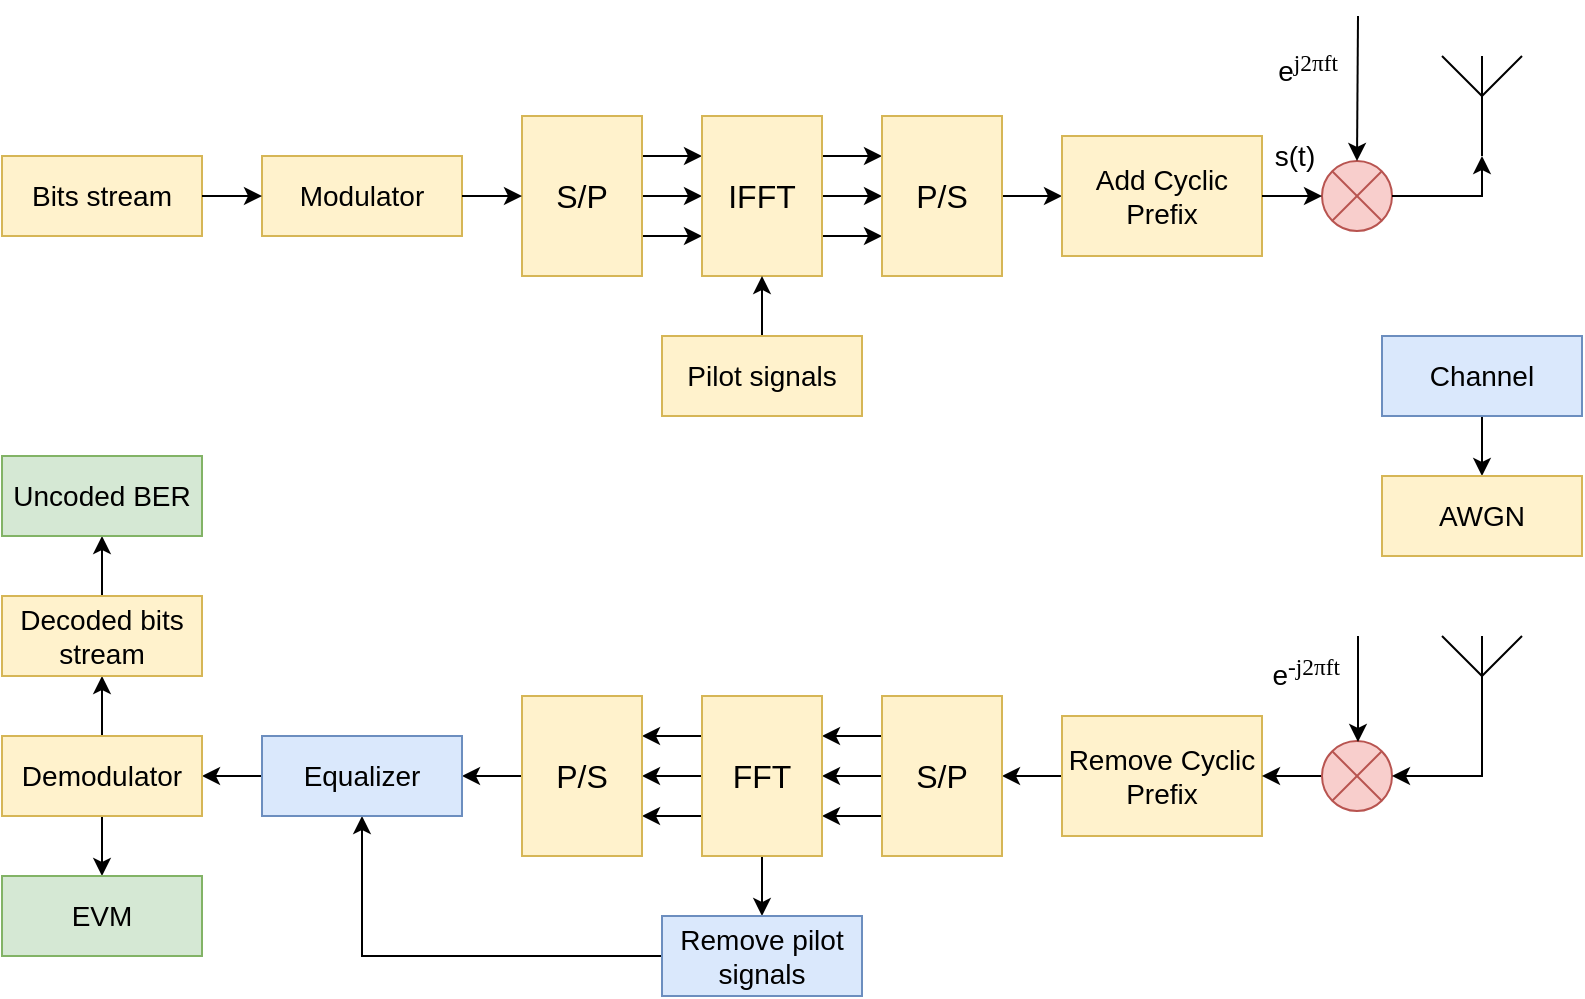 <mxfile version="24.2.1" type="device">
  <diagram name="Страница — 1" id="Q2HFuk-CNmRQg0nZWxVH">
    <mxGraphModel dx="1050" dy="565" grid="1" gridSize="10" guides="1" tooltips="1" connect="1" arrows="1" fold="1" page="1" pageScale="1" pageWidth="827" pageHeight="1169" math="0" shadow="0">
      <root>
        <mxCell id="0" />
        <mxCell id="1" parent="0" />
        <mxCell id="ArrmUuo4qOU89jzBVSeP-1" value="&lt;font style=&quot;font-size: 14px;&quot; face=&quot;Helvetica&quot;&gt;Bits stream&lt;/font&gt;" style="rounded=0;whiteSpace=wrap;html=1;fillColor=#fff2cc;strokeColor=#d6b656;" parent="1" vertex="1">
          <mxGeometry x="20" y="80" width="100" height="40" as="geometry" />
        </mxCell>
        <mxCell id="ArrmUuo4qOU89jzBVSeP-2" value="&lt;font style=&quot;font-size: 14px;&quot; face=&quot;Helvetica&quot;&gt;Modulator&lt;/font&gt;" style="rounded=0;whiteSpace=wrap;html=1;fillColor=#fff2cc;strokeColor=#d6b656;" parent="1" vertex="1">
          <mxGeometry x="150" y="80" width="100" height="40" as="geometry" />
        </mxCell>
        <mxCell id="ArrmUuo4qOU89jzBVSeP-15" style="edgeStyle=orthogonalEdgeStyle;rounded=0;orthogonalLoop=1;jettySize=auto;html=1;exitX=0.75;exitY=0;exitDx=0;exitDy=0;entryX=0.75;entryY=1;entryDx=0;entryDy=0;" parent="1" source="ArrmUuo4qOU89jzBVSeP-3" target="ArrmUuo4qOU89jzBVSeP-4" edge="1">
          <mxGeometry relative="1" as="geometry" />
        </mxCell>
        <mxCell id="ArrmUuo4qOU89jzBVSeP-19" style="edgeStyle=orthogonalEdgeStyle;rounded=0;orthogonalLoop=1;jettySize=auto;html=1;exitX=0.5;exitY=0;exitDx=0;exitDy=0;entryX=0.5;entryY=1;entryDx=0;entryDy=0;" parent="1" source="ArrmUuo4qOU89jzBVSeP-3" target="ArrmUuo4qOU89jzBVSeP-4" edge="1">
          <mxGeometry relative="1" as="geometry" />
        </mxCell>
        <mxCell id="ArrmUuo4qOU89jzBVSeP-20" style="edgeStyle=orthogonalEdgeStyle;rounded=0;orthogonalLoop=1;jettySize=auto;html=1;exitX=0.25;exitY=0;exitDx=0;exitDy=0;entryX=0.25;entryY=1;entryDx=0;entryDy=0;" parent="1" source="ArrmUuo4qOU89jzBVSeP-3" target="ArrmUuo4qOU89jzBVSeP-4" edge="1">
          <mxGeometry relative="1" as="geometry" />
        </mxCell>
        <mxCell id="ArrmUuo4qOU89jzBVSeP-3" value="&lt;font size=&quot;3&quot;&gt;S/P&lt;/font&gt;" style="rounded=0;whiteSpace=wrap;html=1;direction=south;fillColor=#fff2cc;strokeColor=#d6b656;" parent="1" vertex="1">
          <mxGeometry x="280" y="60" width="60" height="80" as="geometry" />
        </mxCell>
        <mxCell id="ArrmUuo4qOU89jzBVSeP-22" style="edgeStyle=orthogonalEdgeStyle;rounded=0;orthogonalLoop=1;jettySize=auto;html=1;exitX=0.75;exitY=0;exitDx=0;exitDy=0;entryX=0.75;entryY=1;entryDx=0;entryDy=0;" parent="1" source="ArrmUuo4qOU89jzBVSeP-4" target="ArrmUuo4qOU89jzBVSeP-5" edge="1">
          <mxGeometry relative="1" as="geometry" />
        </mxCell>
        <mxCell id="ArrmUuo4qOU89jzBVSeP-23" style="edgeStyle=orthogonalEdgeStyle;rounded=0;orthogonalLoop=1;jettySize=auto;html=1;exitX=0.5;exitY=0;exitDx=0;exitDy=0;entryX=0.5;entryY=1;entryDx=0;entryDy=0;" parent="1" source="ArrmUuo4qOU89jzBVSeP-4" target="ArrmUuo4qOU89jzBVSeP-5" edge="1">
          <mxGeometry relative="1" as="geometry" />
        </mxCell>
        <mxCell id="ArrmUuo4qOU89jzBVSeP-24" style="edgeStyle=orthogonalEdgeStyle;rounded=0;orthogonalLoop=1;jettySize=auto;html=1;exitX=0.25;exitY=0;exitDx=0;exitDy=0;entryX=0.25;entryY=1;entryDx=0;entryDy=0;" parent="1" source="ArrmUuo4qOU89jzBVSeP-4" target="ArrmUuo4qOU89jzBVSeP-5" edge="1">
          <mxGeometry relative="1" as="geometry" />
        </mxCell>
        <mxCell id="ArrmUuo4qOU89jzBVSeP-4" value="&lt;font size=&quot;3&quot;&gt;IFFT&lt;/font&gt;" style="rounded=0;whiteSpace=wrap;html=1;direction=south;fillColor=#fff2cc;strokeColor=#d6b656;" parent="1" vertex="1">
          <mxGeometry x="370" y="60" width="60" height="80" as="geometry" />
        </mxCell>
        <mxCell id="ArrmUuo4qOU89jzBVSeP-25" style="edgeStyle=orthogonalEdgeStyle;rounded=0;orthogonalLoop=1;jettySize=auto;html=1;exitX=0.5;exitY=0;exitDx=0;exitDy=0;entryX=0;entryY=0.5;entryDx=0;entryDy=0;" parent="1" source="ArrmUuo4qOU89jzBVSeP-5" target="ArrmUuo4qOU89jzBVSeP-7" edge="1">
          <mxGeometry relative="1" as="geometry" />
        </mxCell>
        <mxCell id="ArrmUuo4qOU89jzBVSeP-5" value="&lt;font size=&quot;3&quot;&gt;P/S&lt;/font&gt;" style="rounded=0;whiteSpace=wrap;html=1;direction=south;fillColor=#fff2cc;strokeColor=#d6b656;" parent="1" vertex="1">
          <mxGeometry x="460" y="60" width="60" height="80" as="geometry" />
        </mxCell>
        <mxCell id="ArrmUuo4qOU89jzBVSeP-21" style="edgeStyle=orthogonalEdgeStyle;rounded=0;orthogonalLoop=1;jettySize=auto;html=1;exitX=0.5;exitY=0;exitDx=0;exitDy=0;entryX=1;entryY=0.5;entryDx=0;entryDy=0;" parent="1" source="ArrmUuo4qOU89jzBVSeP-6" target="ArrmUuo4qOU89jzBVSeP-4" edge="1">
          <mxGeometry relative="1" as="geometry" />
        </mxCell>
        <mxCell id="ArrmUuo4qOU89jzBVSeP-6" value="&lt;font style=&quot;font-size: 14px;&quot; face=&quot;Helvetica&quot;&gt;Pilot signals&lt;/font&gt;" style="rounded=0;whiteSpace=wrap;html=1;fillColor=#fff2cc;strokeColor=#d6b656;" parent="1" vertex="1">
          <mxGeometry x="350" y="170" width="100" height="40" as="geometry" />
        </mxCell>
        <mxCell id="ArrmUuo4qOU89jzBVSeP-7" value="&lt;font style=&quot;font-size: 14px;&quot; face=&quot;Helvetica&quot;&gt;Add Cyclic Prefix&lt;/font&gt;" style="rounded=0;whiteSpace=wrap;html=1;fillColor=#fff2cc;strokeColor=#d6b656;" parent="1" vertex="1">
          <mxGeometry x="550" y="70" width="100" height="60" as="geometry" />
        </mxCell>
        <mxCell id="ArrmUuo4qOU89jzBVSeP-10" value="" style="endArrow=classic;html=1;rounded=0;exitX=1;exitY=0.5;exitDx=0;exitDy=0;entryX=0;entryY=0.5;entryDx=0;entryDy=0;" parent="1" source="ArrmUuo4qOU89jzBVSeP-1" target="ArrmUuo4qOU89jzBVSeP-2" edge="1">
          <mxGeometry width="50" height="50" relative="1" as="geometry">
            <mxPoint x="460" y="220" as="sourcePoint" />
            <mxPoint x="510" y="170" as="targetPoint" />
          </mxGeometry>
        </mxCell>
        <mxCell id="ArrmUuo4qOU89jzBVSeP-11" value="" style="endArrow=classic;html=1;rounded=0;exitX=1;exitY=0.5;exitDx=0;exitDy=0;entryX=0.5;entryY=1;entryDx=0;entryDy=0;" parent="1" source="ArrmUuo4qOU89jzBVSeP-2" target="ArrmUuo4qOU89jzBVSeP-3" edge="1">
          <mxGeometry width="50" height="50" relative="1" as="geometry">
            <mxPoint x="130" y="110" as="sourcePoint" />
            <mxPoint x="160" y="110" as="targetPoint" />
          </mxGeometry>
        </mxCell>
        <mxCell id="ArrmUuo4qOU89jzBVSeP-32" value="" style="verticalLabelPosition=bottom;verticalAlign=top;html=1;shape=mxgraph.flowchart.or;fillColor=#f8cecc;strokeColor=#b85450;" parent="1" vertex="1">
          <mxGeometry x="680" y="82.5" width="35" height="35" as="geometry" />
        </mxCell>
        <mxCell id="ArrmUuo4qOU89jzBVSeP-33" style="edgeStyle=orthogonalEdgeStyle;rounded=0;orthogonalLoop=1;jettySize=auto;html=1;entryX=0;entryY=0.5;entryDx=0;entryDy=0;entryPerimeter=0;" parent="1" source="ArrmUuo4qOU89jzBVSeP-7" target="ArrmUuo4qOU89jzBVSeP-32" edge="1">
          <mxGeometry relative="1" as="geometry" />
        </mxCell>
        <mxCell id="ArrmUuo4qOU89jzBVSeP-34" value="s(t)" style="edgeLabel;html=1;align=center;verticalAlign=bottom;resizable=0;points=[];labelPosition=center;verticalLabelPosition=top;textDirection=ltr;fontSize=14;" parent="ArrmUuo4qOU89jzBVSeP-33" vertex="1" connectable="0">
          <mxGeometry x="0.44" y="-2" relative="1" as="geometry">
            <mxPoint y="-12" as="offset" />
          </mxGeometry>
        </mxCell>
        <mxCell id="ArrmUuo4qOU89jzBVSeP-35" value="" style="endArrow=classic;html=1;rounded=0;entryX=0.5;entryY=0;entryDx=0;entryDy=0;entryPerimeter=0;" parent="1" target="ArrmUuo4qOU89jzBVSeP-32" edge="1">
          <mxGeometry width="50" height="50" relative="1" as="geometry">
            <mxPoint x="698" y="10" as="sourcePoint" />
            <mxPoint x="697" as="targetPoint" />
          </mxGeometry>
        </mxCell>
        <mxCell id="ArrmUuo4qOU89jzBVSeP-36" value="e&lt;span style=&quot;font-family: &amp;quot;Cambria Math&amp;quot;; text-align: center; text-indent: 0in;&quot;&gt;&lt;sup&gt;j2πft&lt;/sup&gt;&lt;/span&gt;" style="edgeLabel;html=1;align=right;verticalAlign=middle;resizable=0;points=[];labelPosition=left;verticalLabelPosition=middle;fontSize=14;" parent="ArrmUuo4qOU89jzBVSeP-35" vertex="1" connectable="0">
          <mxGeometry x="-0.191" relative="1" as="geometry">
            <mxPoint x="-9" y="-3" as="offset" />
          </mxGeometry>
        </mxCell>
        <mxCell id="ArrmUuo4qOU89jzBVSeP-37" value="" style="verticalLabelPosition=bottom;shadow=0;dashed=0;align=center;html=1;verticalAlign=top;shape=mxgraph.electrical.radio.aerial_-_antenna_1;" parent="1" vertex="1">
          <mxGeometry x="740" y="30" width="40" height="50" as="geometry" />
        </mxCell>
        <mxCell id="ArrmUuo4qOU89jzBVSeP-38" style="edgeStyle=orthogonalEdgeStyle;rounded=0;orthogonalLoop=1;jettySize=auto;html=1;exitX=1;exitY=0.5;exitDx=0;exitDy=0;exitPerimeter=0;entryX=0.5;entryY=1;entryDx=0;entryDy=0;entryPerimeter=0;" parent="1" source="ArrmUuo4qOU89jzBVSeP-32" target="ArrmUuo4qOU89jzBVSeP-37" edge="1">
          <mxGeometry relative="1" as="geometry" />
        </mxCell>
        <mxCell id="ArrmUuo4qOU89jzBVSeP-45" style="edgeStyle=orthogonalEdgeStyle;rounded=0;orthogonalLoop=1;jettySize=auto;html=1;exitX=0.5;exitY=1;exitDx=0;exitDy=0;entryX=0.5;entryY=0;entryDx=0;entryDy=0;" parent="1" source="ArrmUuo4qOU89jzBVSeP-41" target="ArrmUuo4qOU89jzBVSeP-44" edge="1">
          <mxGeometry relative="1" as="geometry" />
        </mxCell>
        <mxCell id="ArrmUuo4qOU89jzBVSeP-41" value="&lt;font style=&quot;font-size: 14px;&quot; face=&quot;Helvetica&quot;&gt;Channel&lt;/font&gt;" style="rounded=0;whiteSpace=wrap;html=1;fillColor=#dae8fc;strokeColor=#6c8ebf;" parent="1" vertex="1">
          <mxGeometry x="710" y="170" width="100" height="40" as="geometry" />
        </mxCell>
        <mxCell id="ArrmUuo4qOU89jzBVSeP-42" value="" style="verticalLabelPosition=bottom;shadow=0;dashed=0;align=center;html=1;verticalAlign=top;shape=mxgraph.electrical.radio.aerial_-_antenna_1;" parent="1" vertex="1">
          <mxGeometry x="740" y="320" width="40" height="50" as="geometry" />
        </mxCell>
        <mxCell id="ArrmUuo4qOU89jzBVSeP-44" value="&lt;font style=&quot;font-size: 14px;&quot; face=&quot;Helvetica&quot;&gt;AWGN&lt;/font&gt;" style="rounded=0;whiteSpace=wrap;html=1;fillColor=#fff2cc;strokeColor=#d6b656;" parent="1" vertex="1">
          <mxGeometry x="710" y="240" width="100" height="40" as="geometry" />
        </mxCell>
        <mxCell id="ArrmUuo4qOU89jzBVSeP-57" style="edgeStyle=orthogonalEdgeStyle;rounded=0;orthogonalLoop=1;jettySize=auto;html=1;exitX=0;exitY=0.5;exitDx=0;exitDy=0;entryX=0.5;entryY=0;entryDx=0;entryDy=0;" parent="1" source="ArrmUuo4qOU89jzBVSeP-46" target="ArrmUuo4qOU89jzBVSeP-54" edge="1">
          <mxGeometry relative="1" as="geometry" />
        </mxCell>
        <mxCell id="ArrmUuo4qOU89jzBVSeP-46" value="&lt;font style=&quot;font-size: 14px;&quot; face=&quot;Helvetica&quot;&gt;Remove Cyclic Prefix&lt;/font&gt;" style="rounded=0;whiteSpace=wrap;html=1;fillColor=#fff2cc;strokeColor=#d6b656;" parent="1" vertex="1">
          <mxGeometry x="550" y="360" width="100" height="60" as="geometry" />
        </mxCell>
        <mxCell id="ArrmUuo4qOU89jzBVSeP-53" style="edgeStyle=orthogonalEdgeStyle;rounded=0;orthogonalLoop=1;jettySize=auto;html=1;entryX=1;entryY=0.5;entryDx=0;entryDy=0;" parent="1" source="ArrmUuo4qOU89jzBVSeP-47" target="ArrmUuo4qOU89jzBVSeP-46" edge="1">
          <mxGeometry relative="1" as="geometry" />
        </mxCell>
        <mxCell id="ArrmUuo4qOU89jzBVSeP-47" value="" style="verticalLabelPosition=bottom;verticalAlign=top;html=1;shape=mxgraph.flowchart.or;fillColor=#f8cecc;strokeColor=#b85450;" parent="1" vertex="1">
          <mxGeometry x="680" y="372.5" width="35" height="35" as="geometry" />
        </mxCell>
        <mxCell id="ArrmUuo4qOU89jzBVSeP-48" style="edgeStyle=orthogonalEdgeStyle;rounded=0;orthogonalLoop=1;jettySize=auto;html=1;exitX=0.5;exitY=1;exitDx=0;exitDy=0;exitPerimeter=0;entryX=1;entryY=0.5;entryDx=0;entryDy=0;entryPerimeter=0;" parent="1" source="ArrmUuo4qOU89jzBVSeP-42" target="ArrmUuo4qOU89jzBVSeP-47" edge="1">
          <mxGeometry relative="1" as="geometry" />
        </mxCell>
        <mxCell id="ArrmUuo4qOU89jzBVSeP-51" value="" style="endArrow=classic;html=1;rounded=0;entryX=0.5;entryY=0;entryDx=0;entryDy=0;entryPerimeter=0;" parent="1" edge="1">
          <mxGeometry width="50" height="50" relative="1" as="geometry">
            <mxPoint x="698" y="320" as="sourcePoint" />
            <mxPoint x="698" y="373" as="targetPoint" />
          </mxGeometry>
        </mxCell>
        <mxCell id="ArrmUuo4qOU89jzBVSeP-52" value="e&lt;span style=&quot;font-family: &amp;quot;Cambria Math&amp;quot;; text-align: center; text-indent: 0in;&quot;&gt;&lt;sup&gt;-j2πft&lt;/sup&gt;&lt;/span&gt;" style="edgeLabel;html=1;align=right;verticalAlign=middle;resizable=0;points=[];labelPosition=left;verticalLabelPosition=middle;fontSize=14;" parent="ArrmUuo4qOU89jzBVSeP-51" vertex="1" connectable="0">
          <mxGeometry x="-0.191" relative="1" as="geometry">
            <mxPoint x="-9" y="-3" as="offset" />
          </mxGeometry>
        </mxCell>
        <mxCell id="ArrmUuo4qOU89jzBVSeP-58" style="edgeStyle=orthogonalEdgeStyle;rounded=0;orthogonalLoop=1;jettySize=auto;html=1;exitX=0.25;exitY=1;exitDx=0;exitDy=0;entryX=0.25;entryY=0;entryDx=0;entryDy=0;" parent="1" source="ArrmUuo4qOU89jzBVSeP-54" target="ArrmUuo4qOU89jzBVSeP-55" edge="1">
          <mxGeometry relative="1" as="geometry" />
        </mxCell>
        <mxCell id="ArrmUuo4qOU89jzBVSeP-59" style="edgeStyle=orthogonalEdgeStyle;rounded=0;orthogonalLoop=1;jettySize=auto;html=1;exitX=0.5;exitY=1;exitDx=0;exitDy=0;entryX=0.5;entryY=0;entryDx=0;entryDy=0;" parent="1" source="ArrmUuo4qOU89jzBVSeP-54" target="ArrmUuo4qOU89jzBVSeP-55" edge="1">
          <mxGeometry relative="1" as="geometry" />
        </mxCell>
        <mxCell id="ArrmUuo4qOU89jzBVSeP-60" style="edgeStyle=orthogonalEdgeStyle;rounded=0;orthogonalLoop=1;jettySize=auto;html=1;exitX=0.75;exitY=1;exitDx=0;exitDy=0;entryX=0.75;entryY=0;entryDx=0;entryDy=0;" parent="1" source="ArrmUuo4qOU89jzBVSeP-54" target="ArrmUuo4qOU89jzBVSeP-55" edge="1">
          <mxGeometry relative="1" as="geometry" />
        </mxCell>
        <mxCell id="ArrmUuo4qOU89jzBVSeP-54" value="&lt;font size=&quot;3&quot;&gt;S/P&lt;/font&gt;" style="rounded=0;whiteSpace=wrap;html=1;direction=south;fillColor=#fff2cc;strokeColor=#d6b656;" parent="1" vertex="1">
          <mxGeometry x="460" y="350" width="60" height="80" as="geometry" />
        </mxCell>
        <mxCell id="ArrmUuo4qOU89jzBVSeP-61" style="edgeStyle=orthogonalEdgeStyle;rounded=0;orthogonalLoop=1;jettySize=auto;html=1;exitX=0.25;exitY=1;exitDx=0;exitDy=0;entryX=0.25;entryY=0;entryDx=0;entryDy=0;" parent="1" source="ArrmUuo4qOU89jzBVSeP-55" target="ArrmUuo4qOU89jzBVSeP-56" edge="1">
          <mxGeometry relative="1" as="geometry" />
        </mxCell>
        <mxCell id="ArrmUuo4qOU89jzBVSeP-62" style="edgeStyle=orthogonalEdgeStyle;rounded=0;orthogonalLoop=1;jettySize=auto;html=1;exitX=0.5;exitY=1;exitDx=0;exitDy=0;entryX=0.5;entryY=0;entryDx=0;entryDy=0;" parent="1" source="ArrmUuo4qOU89jzBVSeP-55" target="ArrmUuo4qOU89jzBVSeP-56" edge="1">
          <mxGeometry relative="1" as="geometry" />
        </mxCell>
        <mxCell id="ArrmUuo4qOU89jzBVSeP-63" style="edgeStyle=orthogonalEdgeStyle;rounded=0;orthogonalLoop=1;jettySize=auto;html=1;exitX=0.75;exitY=1;exitDx=0;exitDy=0;entryX=0.75;entryY=0;entryDx=0;entryDy=0;" parent="1" source="ArrmUuo4qOU89jzBVSeP-55" target="ArrmUuo4qOU89jzBVSeP-56" edge="1">
          <mxGeometry relative="1" as="geometry" />
        </mxCell>
        <mxCell id="ArrmUuo4qOU89jzBVSeP-65" style="edgeStyle=orthogonalEdgeStyle;rounded=0;orthogonalLoop=1;jettySize=auto;html=1;exitX=1;exitY=0.5;exitDx=0;exitDy=0;entryX=0.5;entryY=0;entryDx=0;entryDy=0;" parent="1" source="ArrmUuo4qOU89jzBVSeP-55" target="ArrmUuo4qOU89jzBVSeP-64" edge="1">
          <mxGeometry relative="1" as="geometry" />
        </mxCell>
        <mxCell id="ArrmUuo4qOU89jzBVSeP-55" value="&lt;font size=&quot;3&quot;&gt;FFT&lt;/font&gt;" style="rounded=0;whiteSpace=wrap;html=1;direction=south;fillColor=#fff2cc;strokeColor=#d6b656;" parent="1" vertex="1">
          <mxGeometry x="370" y="350" width="60" height="80" as="geometry" />
        </mxCell>
        <mxCell id="jMAQFZ3Wdicsl2ck7pQr-5" style="edgeStyle=orthogonalEdgeStyle;rounded=0;orthogonalLoop=1;jettySize=auto;html=1;exitX=0.5;exitY=1;exitDx=0;exitDy=0;entryX=1;entryY=0.5;entryDx=0;entryDy=0;" parent="1" source="ArrmUuo4qOU89jzBVSeP-56" target="ArrmUuo4qOU89jzBVSeP-66" edge="1">
          <mxGeometry relative="1" as="geometry" />
        </mxCell>
        <mxCell id="ArrmUuo4qOU89jzBVSeP-56" value="&lt;font size=&quot;3&quot;&gt;P/S&lt;/font&gt;" style="rounded=0;whiteSpace=wrap;html=1;direction=south;fillColor=#fff2cc;strokeColor=#d6b656;" parent="1" vertex="1">
          <mxGeometry x="280" y="350" width="60" height="80" as="geometry" />
        </mxCell>
        <mxCell id="jMAQFZ3Wdicsl2ck7pQr-4" style="edgeStyle=orthogonalEdgeStyle;rounded=0;orthogonalLoop=1;jettySize=auto;html=1;exitX=0;exitY=0.5;exitDx=0;exitDy=0;entryX=0.5;entryY=1;entryDx=0;entryDy=0;" parent="1" source="ArrmUuo4qOU89jzBVSeP-64" target="ArrmUuo4qOU89jzBVSeP-66" edge="1">
          <mxGeometry relative="1" as="geometry" />
        </mxCell>
        <mxCell id="ArrmUuo4qOU89jzBVSeP-64" value="&lt;font style=&quot;font-size: 14px;&quot; face=&quot;Helvetica&quot;&gt;Remove pilot signals&lt;/font&gt;" style="rounded=0;whiteSpace=wrap;html=1;fillColor=#dae8fc;strokeColor=#6c8ebf;" parent="1" vertex="1">
          <mxGeometry x="350" y="460" width="100" height="40" as="geometry" />
        </mxCell>
        <mxCell id="jMAQFZ3Wdicsl2ck7pQr-6" style="edgeStyle=orthogonalEdgeStyle;rounded=0;orthogonalLoop=1;jettySize=auto;html=1;exitX=0;exitY=0.5;exitDx=0;exitDy=0;" parent="1" source="ArrmUuo4qOU89jzBVSeP-66" target="ArrmUuo4qOU89jzBVSeP-68" edge="1">
          <mxGeometry relative="1" as="geometry" />
        </mxCell>
        <mxCell id="ArrmUuo4qOU89jzBVSeP-66" value="&lt;font style=&quot;font-size: 14px;&quot; face=&quot;Helvetica&quot;&gt;Equalizer&lt;/font&gt;" style="rounded=0;whiteSpace=wrap;html=1;fillColor=#dae8fc;strokeColor=#6c8ebf;" parent="1" vertex="1">
          <mxGeometry x="150" y="370" width="100" height="40" as="geometry" />
        </mxCell>
        <mxCell id="jMAQFZ3Wdicsl2ck7pQr-7" style="edgeStyle=orthogonalEdgeStyle;rounded=0;orthogonalLoop=1;jettySize=auto;html=1;exitX=0.5;exitY=0;exitDx=0;exitDy=0;entryX=0.5;entryY=1;entryDx=0;entryDy=0;" parent="1" source="ArrmUuo4qOU89jzBVSeP-68" target="ArrmUuo4qOU89jzBVSeP-77" edge="1">
          <mxGeometry relative="1" as="geometry" />
        </mxCell>
        <mxCell id="FL3bZ-mZVT9EWMBVddr9-4" style="edgeStyle=orthogonalEdgeStyle;rounded=0;orthogonalLoop=1;jettySize=auto;html=1;exitX=0.5;exitY=1;exitDx=0;exitDy=0;" parent="1" source="ArrmUuo4qOU89jzBVSeP-68" target="FL3bZ-mZVT9EWMBVddr9-3" edge="1">
          <mxGeometry relative="1" as="geometry" />
        </mxCell>
        <mxCell id="ArrmUuo4qOU89jzBVSeP-68" value="&lt;font style=&quot;font-size: 14px;&quot; face=&quot;Helvetica&quot;&gt;Demodulator&lt;/font&gt;" style="rounded=0;whiteSpace=wrap;html=1;fillColor=#fff2cc;strokeColor=#d6b656;" parent="1" vertex="1">
          <mxGeometry x="20" y="370" width="100" height="40" as="geometry" />
        </mxCell>
        <mxCell id="FL3bZ-mZVT9EWMBVddr9-2" style="edgeStyle=orthogonalEdgeStyle;rounded=0;orthogonalLoop=1;jettySize=auto;html=1;exitX=0.5;exitY=0;exitDx=0;exitDy=0;entryX=0.5;entryY=1;entryDx=0;entryDy=0;" parent="1" source="ArrmUuo4qOU89jzBVSeP-77" target="FL3bZ-mZVT9EWMBVddr9-1" edge="1">
          <mxGeometry relative="1" as="geometry" />
        </mxCell>
        <mxCell id="ArrmUuo4qOU89jzBVSeP-77" value="&lt;font style=&quot;font-size: 14px;&quot; face=&quot;Helvetica&quot;&gt;Decoded bits stream&lt;/font&gt;" style="rounded=0;whiteSpace=wrap;html=1;fillColor=#fff2cc;strokeColor=#d6b656;" parent="1" vertex="1">
          <mxGeometry x="20" y="300" width="100" height="40" as="geometry" />
        </mxCell>
        <mxCell id="FL3bZ-mZVT9EWMBVddr9-1" value="&lt;font style=&quot;font-size: 14px;&quot; face=&quot;Helvetica&quot;&gt;Uncoded BER&lt;/font&gt;" style="rounded=0;whiteSpace=wrap;html=1;fillColor=#d5e8d4;strokeColor=#82b366;" parent="1" vertex="1">
          <mxGeometry x="20" y="230" width="100" height="40" as="geometry" />
        </mxCell>
        <mxCell id="FL3bZ-mZVT9EWMBVddr9-3" value="&lt;font style=&quot;font-size: 14px;&quot; face=&quot;Helvetica&quot;&gt;EVM&lt;/font&gt;" style="rounded=0;whiteSpace=wrap;html=1;fillColor=#d5e8d4;strokeColor=#82b366;" parent="1" vertex="1">
          <mxGeometry x="20" y="440" width="100" height="40" as="geometry" />
        </mxCell>
      </root>
    </mxGraphModel>
  </diagram>
</mxfile>
